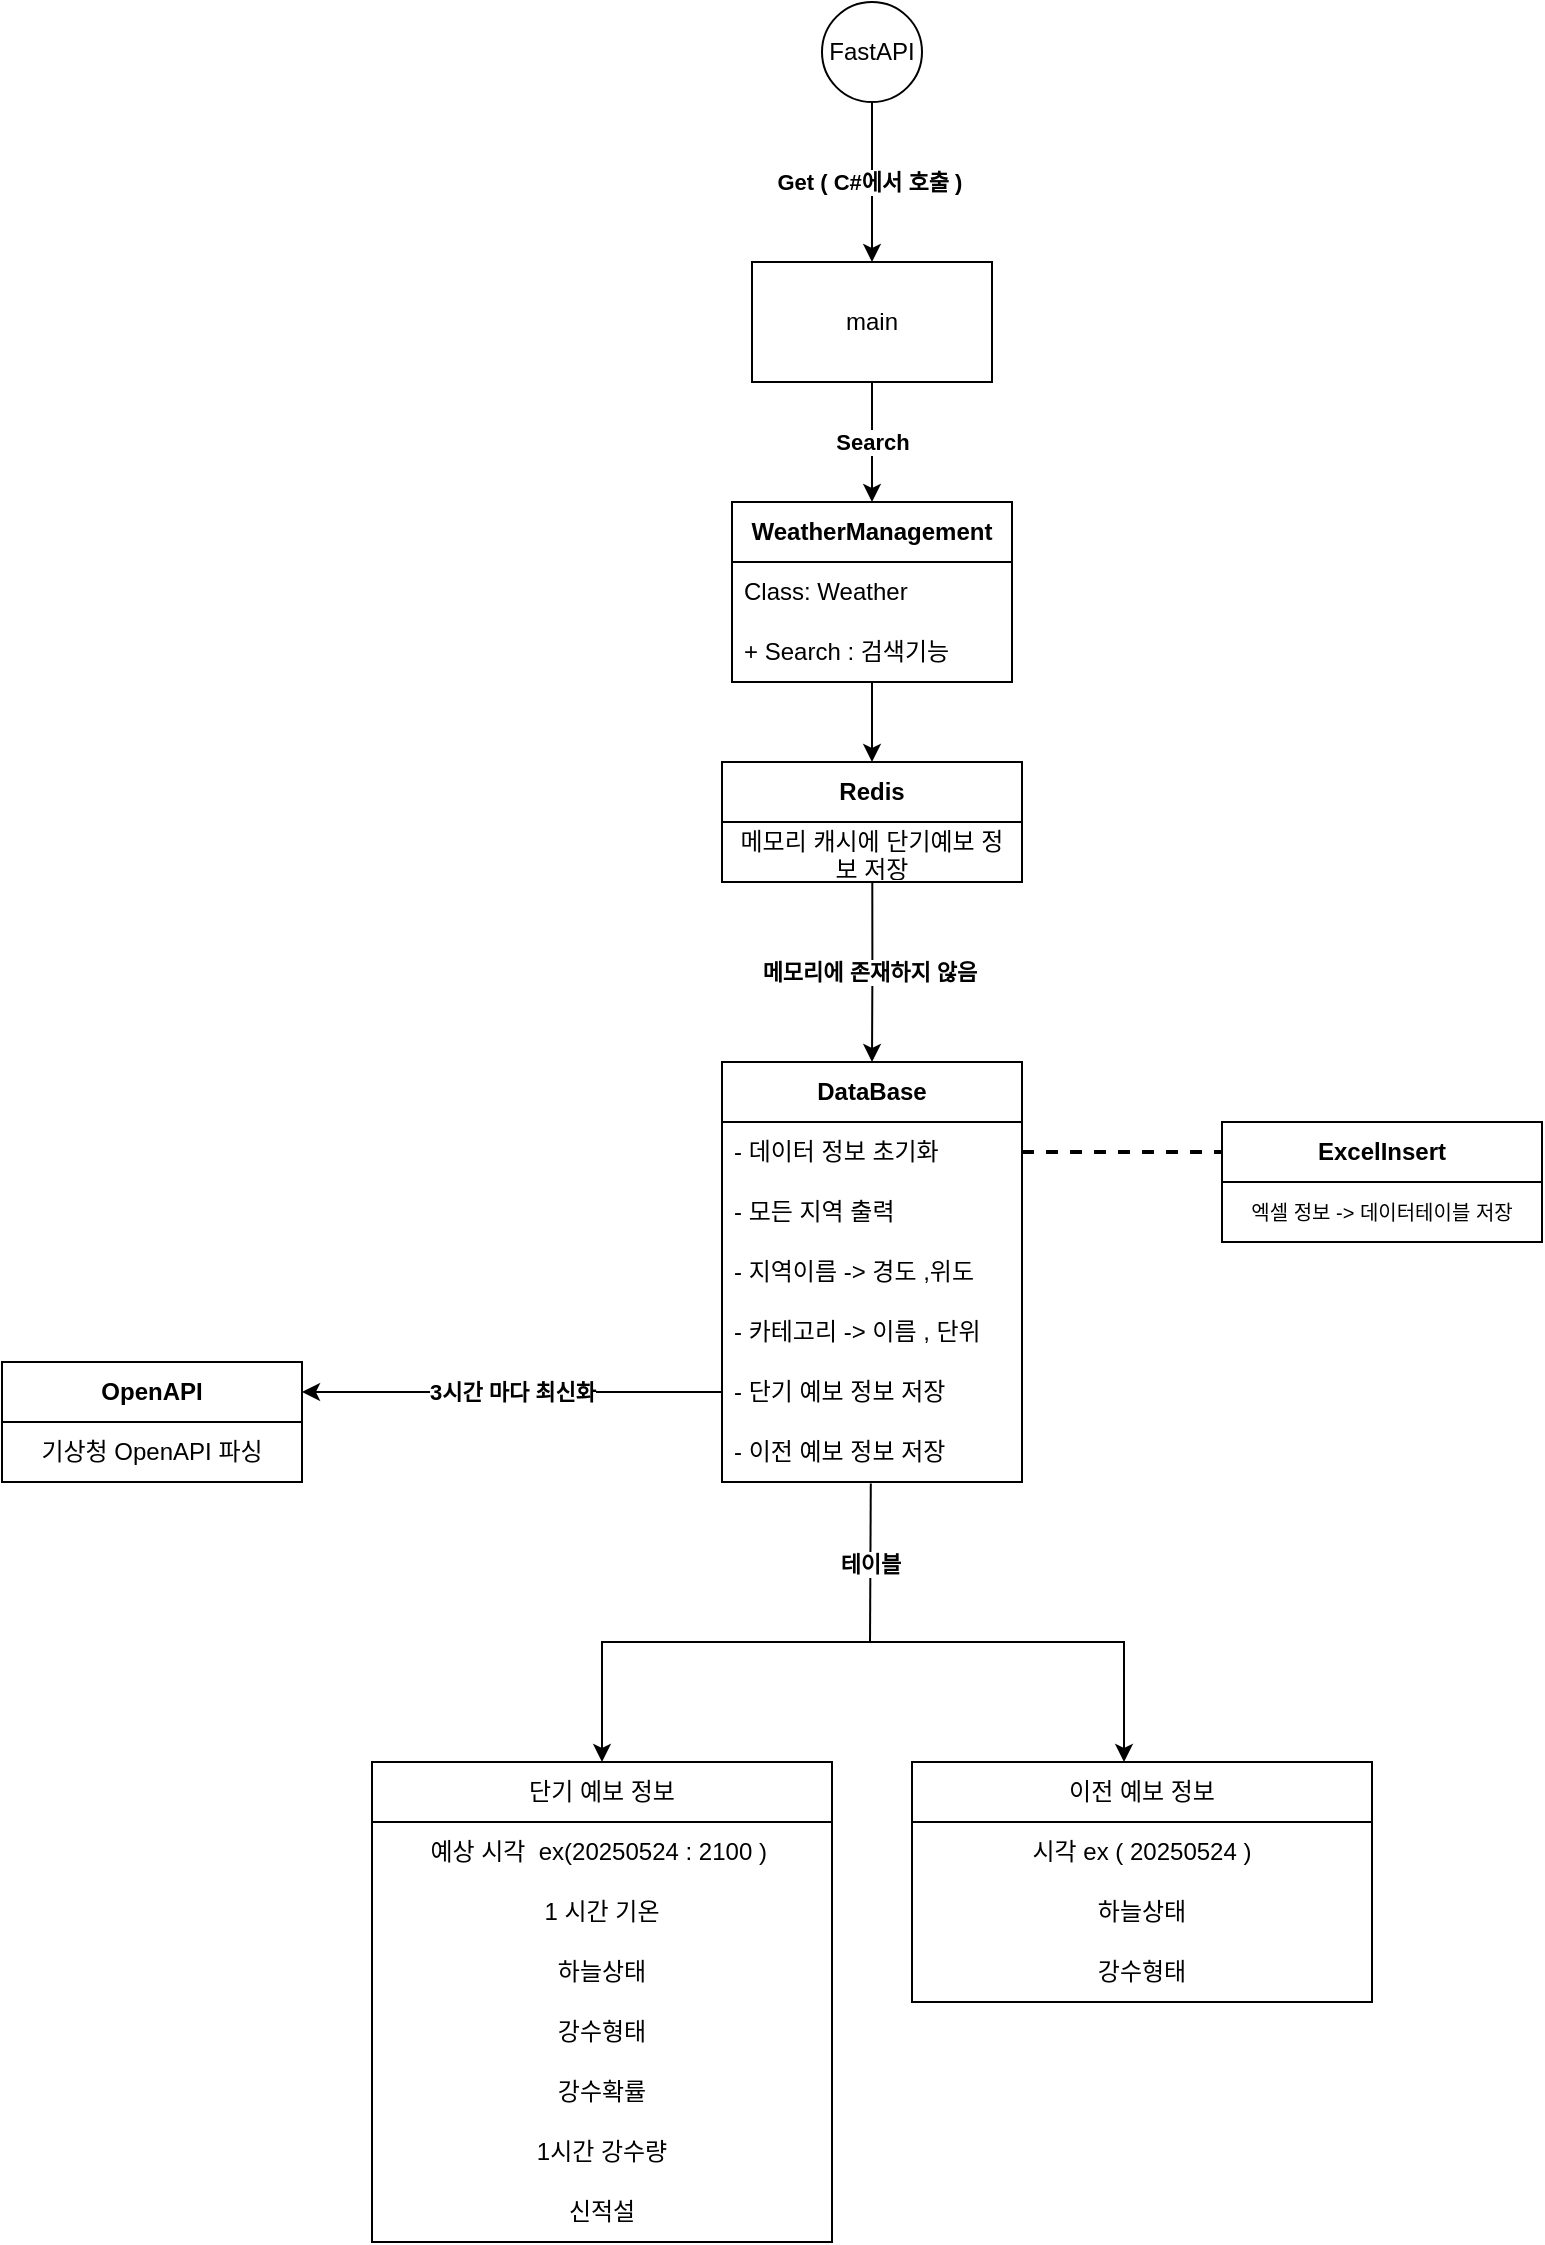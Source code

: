 <mxfile version="27.0.6">
  <diagram name="페이지-1" id="whLFLDpv9hWIQBEOgnWq">
    <mxGraphModel dx="1426" dy="785" grid="1" gridSize="10" guides="1" tooltips="1" connect="1" arrows="1" fold="1" page="1" pageScale="1" pageWidth="827" pageHeight="1169" math="0" shadow="0">
      <root>
        <mxCell id="0" />
        <mxCell id="1" parent="0" />
        <mxCell id="lGSin_4eT-B3Pep32u-L-1" value="FastAPI" style="ellipse;whiteSpace=wrap;html=1;aspect=fixed;" parent="1" vertex="1">
          <mxGeometry x="440" y="20" width="50" height="50" as="geometry" />
        </mxCell>
        <mxCell id="lGSin_4eT-B3Pep32u-L-7" value="main" style="rounded=0;whiteSpace=wrap;html=1;" parent="1" vertex="1">
          <mxGeometry x="405" y="150" width="120" height="60" as="geometry" />
        </mxCell>
        <mxCell id="lGSin_4eT-B3Pep32u-L-9" value="" style="endArrow=classic;html=1;rounded=0;exitX=0.5;exitY=1;exitDx=0;exitDy=0;entryX=0.5;entryY=0;entryDx=0;entryDy=0;" parent="1" source="lGSin_4eT-B3Pep32u-L-1" target="lGSin_4eT-B3Pep32u-L-7" edge="1">
          <mxGeometry relative="1" as="geometry">
            <mxPoint x="520" y="270" as="sourcePoint" />
            <mxPoint x="620" y="270" as="targetPoint" />
          </mxGeometry>
        </mxCell>
        <mxCell id="lGSin_4eT-B3Pep32u-L-10" value="Get ( C#에서 호출 )&amp;nbsp;" style="edgeLabel;resizable=0;html=1;;align=center;verticalAlign=middle;fontStyle=1" parent="lGSin_4eT-B3Pep32u-L-9" connectable="0" vertex="1">
          <mxGeometry relative="1" as="geometry" />
        </mxCell>
        <mxCell id="lGSin_4eT-B3Pep32u-L-11" value="&lt;b&gt;DataBase&lt;/b&gt;" style="swimlane;fontStyle=0;childLayout=stackLayout;horizontal=1;startSize=30;horizontalStack=0;resizeParent=1;resizeParentMax=0;resizeLast=0;collapsible=1;marginBottom=0;whiteSpace=wrap;html=1;" parent="1" vertex="1">
          <mxGeometry x="390" y="550" width="150" height="210" as="geometry" />
        </mxCell>
        <mxCell id="lGSin_4eT-B3Pep32u-L-13" value="- 데이터 정보 초기화&amp;nbsp;" style="text;strokeColor=none;fillColor=none;align=left;verticalAlign=middle;spacingLeft=4;spacingRight=4;overflow=hidden;points=[[0,0.5],[1,0.5]];portConstraint=eastwest;rotatable=0;whiteSpace=wrap;html=1;" parent="lGSin_4eT-B3Pep32u-L-11" vertex="1">
          <mxGeometry y="30" width="150" height="30" as="geometry" />
        </mxCell>
        <mxCell id="lGSin_4eT-B3Pep32u-L-14" value="- 모든 지역 출력" style="text;strokeColor=none;fillColor=none;align=left;verticalAlign=middle;spacingLeft=4;spacingRight=4;overflow=hidden;points=[[0,0.5],[1,0.5]];portConstraint=eastwest;rotatable=0;whiteSpace=wrap;html=1;" parent="lGSin_4eT-B3Pep32u-L-11" vertex="1">
          <mxGeometry y="60" width="150" height="30" as="geometry" />
        </mxCell>
        <mxCell id="lGSin_4eT-B3Pep32u-L-19" value="- 지역이름 -&amp;gt; 경도 ,위도" style="text;strokeColor=none;fillColor=none;align=left;verticalAlign=middle;spacingLeft=4;spacingRight=4;overflow=hidden;points=[[0,0.5],[1,0.5]];portConstraint=eastwest;rotatable=0;whiteSpace=wrap;html=1;" parent="lGSin_4eT-B3Pep32u-L-11" vertex="1">
          <mxGeometry y="90" width="150" height="30" as="geometry" />
        </mxCell>
        <mxCell id="lGSin_4eT-B3Pep32u-L-20" value="- 카테고리 -&amp;gt; 이름 , 단위&amp;nbsp;" style="text;strokeColor=none;fillColor=none;align=left;verticalAlign=middle;spacingLeft=4;spacingRight=4;overflow=hidden;points=[[0,0.5],[1,0.5]];portConstraint=eastwest;rotatable=0;whiteSpace=wrap;html=1;" parent="lGSin_4eT-B3Pep32u-L-11" vertex="1">
          <mxGeometry y="120" width="150" height="30" as="geometry" />
        </mxCell>
        <mxCell id="lGSin_4eT-B3Pep32u-L-21" value="- 단기 예보 정보 저장&amp;nbsp;" style="text;strokeColor=none;fillColor=none;align=left;verticalAlign=middle;spacingLeft=4;spacingRight=4;overflow=hidden;points=[[0,0.5],[1,0.5]];portConstraint=eastwest;rotatable=0;whiteSpace=wrap;html=1;" parent="lGSin_4eT-B3Pep32u-L-11" vertex="1">
          <mxGeometry y="150" width="150" height="30" as="geometry" />
        </mxCell>
        <mxCell id="lGSin_4eT-B3Pep32u-L-22" value="- 이전 예보 정보 저장" style="text;strokeColor=none;fillColor=none;align=left;verticalAlign=middle;spacingLeft=4;spacingRight=4;overflow=hidden;points=[[0,0.5],[1,0.5]];portConstraint=eastwest;rotatable=0;whiteSpace=wrap;html=1;" parent="lGSin_4eT-B3Pep32u-L-11" vertex="1">
          <mxGeometry y="180" width="150" height="30" as="geometry" />
        </mxCell>
        <mxCell id="lGSin_4eT-B3Pep32u-L-57" style="edgeStyle=orthogonalEdgeStyle;rounded=0;orthogonalLoop=1;jettySize=auto;html=1;entryX=0.5;entryY=0;entryDx=0;entryDy=0;" parent="1" source="lGSin_4eT-B3Pep32u-L-15" target="lGSin_4eT-B3Pep32u-L-38" edge="1">
          <mxGeometry relative="1" as="geometry" />
        </mxCell>
        <mxCell id="lGSin_4eT-B3Pep32u-L-15" value="&lt;b&gt;WeatherManagement&lt;/b&gt;" style="swimlane;fontStyle=0;childLayout=stackLayout;horizontal=1;startSize=30;horizontalStack=0;resizeParent=1;resizeParentMax=0;resizeLast=0;collapsible=1;marginBottom=0;whiteSpace=wrap;html=1;" parent="1" vertex="1">
          <mxGeometry x="395" y="270" width="140" height="90" as="geometry" />
        </mxCell>
        <mxCell id="lGSin_4eT-B3Pep32u-L-16" value="Class: Weather" style="text;strokeColor=none;fillColor=none;align=left;verticalAlign=middle;spacingLeft=4;spacingRight=4;overflow=hidden;points=[[0,0.5],[1,0.5]];portConstraint=eastwest;rotatable=0;whiteSpace=wrap;html=1;" parent="lGSin_4eT-B3Pep32u-L-15" vertex="1">
          <mxGeometry y="30" width="140" height="30" as="geometry" />
        </mxCell>
        <mxCell id="lGSin_4eT-B3Pep32u-L-17" value="+ Search : 검색기능" style="text;strokeColor=none;fillColor=none;align=left;verticalAlign=middle;spacingLeft=4;spacingRight=4;overflow=hidden;points=[[0,0.5],[1,0.5]];portConstraint=eastwest;rotatable=0;whiteSpace=wrap;html=1;" parent="lGSin_4eT-B3Pep32u-L-15" vertex="1">
          <mxGeometry y="60" width="140" height="30" as="geometry" />
        </mxCell>
        <mxCell id="lGSin_4eT-B3Pep32u-L-23" value="" style="endArrow=classic;html=1;rounded=0;exitX=0.5;exitY=1;exitDx=0;exitDy=0;entryX=0.5;entryY=0;entryDx=0;entryDy=0;" parent="1" source="lGSin_4eT-B3Pep32u-L-7" target="lGSin_4eT-B3Pep32u-L-15" edge="1">
          <mxGeometry relative="1" as="geometry">
            <mxPoint x="590" y="220" as="sourcePoint" />
            <mxPoint x="590" y="300" as="targetPoint" />
          </mxGeometry>
        </mxCell>
        <mxCell id="lGSin_4eT-B3Pep32u-L-24" value="Search" style="edgeLabel;resizable=0;html=1;;align=center;verticalAlign=middle;fontStyle=1" parent="lGSin_4eT-B3Pep32u-L-23" connectable="0" vertex="1">
          <mxGeometry relative="1" as="geometry" />
        </mxCell>
        <mxCell id="lGSin_4eT-B3Pep32u-L-26" value="&lt;font&gt;&lt;b&gt;ExcelInsert&lt;/b&gt;&lt;/font&gt;" style="swimlane;fontStyle=0;childLayout=stackLayout;horizontal=1;startSize=30;horizontalStack=0;resizeParent=1;resizeParentMax=0;resizeLast=0;collapsible=1;marginBottom=0;whiteSpace=wrap;html=1;" parent="1" vertex="1">
          <mxGeometry x="640" y="580" width="160" height="60" as="geometry" />
        </mxCell>
        <mxCell id="lGSin_4eT-B3Pep32u-L-27" value="&lt;font style=&quot;font-size: 10px;&quot;&gt;엑셀 정보 -&amp;gt; 데이터테이블 저장&lt;/font&gt;" style="text;strokeColor=none;fillColor=none;align=center;verticalAlign=middle;spacingLeft=4;spacingRight=4;overflow=hidden;points=[[0,0.5],[1,0.5]];portConstraint=eastwest;rotatable=0;whiteSpace=wrap;html=1;" parent="lGSin_4eT-B3Pep32u-L-26" vertex="1">
          <mxGeometry y="30" width="160" height="30" as="geometry" />
        </mxCell>
        <mxCell id="lGSin_4eT-B3Pep32u-L-31" value="&lt;b&gt;OpenAPI&lt;/b&gt;" style="swimlane;fontStyle=0;childLayout=stackLayout;horizontal=1;startSize=30;horizontalStack=0;resizeParent=1;resizeParentMax=0;resizeLast=0;collapsible=1;marginBottom=0;whiteSpace=wrap;html=1;" parent="1" vertex="1">
          <mxGeometry x="30" y="700" width="150" height="60" as="geometry" />
        </mxCell>
        <mxCell id="lGSin_4eT-B3Pep32u-L-32" value="기상청 OpenAPI 파싱" style="text;strokeColor=none;fillColor=none;align=center;verticalAlign=middle;spacingLeft=4;spacingRight=4;overflow=hidden;points=[[0,0.5],[1,0.5]];portConstraint=eastwest;rotatable=0;whiteSpace=wrap;html=1;" parent="lGSin_4eT-B3Pep32u-L-31" vertex="1">
          <mxGeometry y="30" width="150" height="30" as="geometry" />
        </mxCell>
        <mxCell id="lGSin_4eT-B3Pep32u-L-38" value="&lt;b&gt;Redis&lt;/b&gt;" style="swimlane;fontStyle=0;childLayout=stackLayout;horizontal=1;startSize=30;horizontalStack=0;resizeParent=1;resizeParentMax=0;resizeLast=0;collapsible=1;marginBottom=0;whiteSpace=wrap;html=1;" parent="1" vertex="1">
          <mxGeometry x="390" y="400" width="150" height="60" as="geometry" />
        </mxCell>
        <mxCell id="lGSin_4eT-B3Pep32u-L-39" value="메모리 캐시에 단기예보 정보 저장" style="text;strokeColor=none;fillColor=none;align=center;verticalAlign=middle;spacingLeft=4;spacingRight=4;overflow=hidden;points=[[0,0.5],[1,0.5]];portConstraint=eastwest;rotatable=0;whiteSpace=wrap;html=1;" parent="lGSin_4eT-B3Pep32u-L-38" vertex="1">
          <mxGeometry y="30" width="150" height="30" as="geometry" />
        </mxCell>
        <mxCell id="lGSin_4eT-B3Pep32u-L-59" value="&lt;b&gt;3시간 마다 최신화&lt;/b&gt;" style="edgeStyle=orthogonalEdgeStyle;rounded=0;orthogonalLoop=1;jettySize=auto;html=1;entryX=1;entryY=0.25;entryDx=0;entryDy=0;" parent="1" source="lGSin_4eT-B3Pep32u-L-21" target="lGSin_4eT-B3Pep32u-L-31" edge="1">
          <mxGeometry relative="1" as="geometry">
            <mxPoint x="460" y="810" as="targetPoint" />
            <Array as="points">
              <mxPoint x="230" y="715" />
              <mxPoint x="230" y="715" />
            </Array>
          </mxGeometry>
        </mxCell>
        <mxCell id="lGSin_4eT-B3Pep32u-L-61" style="edgeStyle=orthogonalEdgeStyle;rounded=0;orthogonalLoop=1;jettySize=auto;html=1;exitX=1;exitY=0.5;exitDx=0;exitDy=0;entryX=0;entryY=0.25;entryDx=0;entryDy=0;endArrow=none;startFill=0;strokeWidth=2;dashed=1;" parent="1" source="lGSin_4eT-B3Pep32u-L-13" target="lGSin_4eT-B3Pep32u-L-26" edge="1">
          <mxGeometry relative="1" as="geometry" />
        </mxCell>
        <mxCell id="lGSin_4eT-B3Pep32u-L-63" value="&lt;b&gt;메모리에 존재하지 않음&amp;nbsp;&lt;/b&gt;" style="edgeStyle=orthogonalEdgeStyle;rounded=0;orthogonalLoop=1;jettySize=auto;html=1;entryX=0.5;entryY=0;entryDx=0;entryDy=0;exitX=0.501;exitY=1.009;exitDx=0;exitDy=0;exitPerimeter=0;" parent="1" source="lGSin_4eT-B3Pep32u-L-39" target="lGSin_4eT-B3Pep32u-L-11" edge="1">
          <mxGeometry relative="1" as="geometry">
            <mxPoint x="470" y="470" as="sourcePoint" />
          </mxGeometry>
        </mxCell>
        <mxCell id="lGSin_4eT-B3Pep32u-L-64" value="단기 예보 정보" style="swimlane;fontStyle=0;childLayout=stackLayout;horizontal=1;startSize=30;horizontalStack=0;resizeParent=1;resizeParentMax=0;resizeLast=0;collapsible=1;marginBottom=0;whiteSpace=wrap;html=1;" parent="1" vertex="1">
          <mxGeometry x="215" y="900" width="230" height="240" as="geometry" />
        </mxCell>
        <mxCell id="lGSin_4eT-B3Pep32u-L-65" value="예상 시각&amp;nbsp; ex(20250524 : 2100 )&amp;nbsp;" style="text;strokeColor=none;fillColor=none;align=center;verticalAlign=middle;spacingLeft=4;spacingRight=4;overflow=hidden;points=[[0,0.5],[1,0.5]];portConstraint=eastwest;rotatable=0;whiteSpace=wrap;html=1;" parent="lGSin_4eT-B3Pep32u-L-64" vertex="1">
          <mxGeometry y="30" width="230" height="30" as="geometry" />
        </mxCell>
        <mxCell id="lGSin_4eT-B3Pep32u-L-66" value="1 시간 기온" style="text;strokeColor=none;fillColor=none;align=center;verticalAlign=middle;spacingLeft=4;spacingRight=4;overflow=hidden;points=[[0,0.5],[1,0.5]];portConstraint=eastwest;rotatable=0;whiteSpace=wrap;html=1;" parent="lGSin_4eT-B3Pep32u-L-64" vertex="1">
          <mxGeometry y="60" width="230" height="30" as="geometry" />
        </mxCell>
        <mxCell id="lGSin_4eT-B3Pep32u-L-67" value="하늘상태" style="text;strokeColor=none;fillColor=none;align=center;verticalAlign=middle;spacingLeft=4;spacingRight=4;overflow=hidden;points=[[0,0.5],[1,0.5]];portConstraint=eastwest;rotatable=0;whiteSpace=wrap;html=1;" parent="lGSin_4eT-B3Pep32u-L-64" vertex="1">
          <mxGeometry y="90" width="230" height="30" as="geometry" />
        </mxCell>
        <mxCell id="lGSin_4eT-B3Pep32u-L-68" value="강수형태" style="text;strokeColor=none;fillColor=none;align=center;verticalAlign=middle;spacingLeft=4;spacingRight=4;overflow=hidden;points=[[0,0.5],[1,0.5]];portConstraint=eastwest;rotatable=0;whiteSpace=wrap;html=1;" parent="lGSin_4eT-B3Pep32u-L-64" vertex="1">
          <mxGeometry y="120" width="230" height="30" as="geometry" />
        </mxCell>
        <mxCell id="lGSin_4eT-B3Pep32u-L-69" value="강수확률" style="text;strokeColor=none;fillColor=none;align=center;verticalAlign=middle;spacingLeft=4;spacingRight=4;overflow=hidden;points=[[0,0.5],[1,0.5]];portConstraint=eastwest;rotatable=0;whiteSpace=wrap;html=1;" parent="lGSin_4eT-B3Pep32u-L-64" vertex="1">
          <mxGeometry y="150" width="230" height="30" as="geometry" />
        </mxCell>
        <mxCell id="lGSin_4eT-B3Pep32u-L-70" value="1시간 강수량" style="text;strokeColor=none;fillColor=none;align=center;verticalAlign=middle;spacingLeft=4;spacingRight=4;overflow=hidden;points=[[0,0.5],[1,0.5]];portConstraint=eastwest;rotatable=0;whiteSpace=wrap;html=1;" parent="lGSin_4eT-B3Pep32u-L-64" vertex="1">
          <mxGeometry y="180" width="230" height="30" as="geometry" />
        </mxCell>
        <mxCell id="lGSin_4eT-B3Pep32u-L-71" value="신적설" style="text;strokeColor=none;fillColor=none;align=center;verticalAlign=middle;spacingLeft=4;spacingRight=4;overflow=hidden;points=[[0,0.5],[1,0.5]];portConstraint=eastwest;rotatable=0;whiteSpace=wrap;html=1;" parent="lGSin_4eT-B3Pep32u-L-64" vertex="1">
          <mxGeometry y="210" width="230" height="30" as="geometry" />
        </mxCell>
        <mxCell id="lGSin_4eT-B3Pep32u-L-73" value="이전 예보 정보" style="swimlane;fontStyle=0;childLayout=stackLayout;horizontal=1;startSize=30;horizontalStack=0;resizeParent=1;resizeParentMax=0;resizeLast=0;collapsible=1;marginBottom=0;whiteSpace=wrap;html=1;" parent="1" vertex="1">
          <mxGeometry x="485" y="900" width="230" height="120" as="geometry" />
        </mxCell>
        <mxCell id="lGSin_4eT-B3Pep32u-L-74" value="시각 ex ( 20250524 )" style="text;strokeColor=none;fillColor=none;align=center;verticalAlign=middle;spacingLeft=4;spacingRight=4;overflow=hidden;points=[[0,0.5],[1,0.5]];portConstraint=eastwest;rotatable=0;whiteSpace=wrap;html=1;" parent="lGSin_4eT-B3Pep32u-L-73" vertex="1">
          <mxGeometry y="30" width="230" height="30" as="geometry" />
        </mxCell>
        <mxCell id="lGSin_4eT-B3Pep32u-L-76" value="하늘상태" style="text;strokeColor=none;fillColor=none;align=center;verticalAlign=middle;spacingLeft=4;spacingRight=4;overflow=hidden;points=[[0,0.5],[1,0.5]];portConstraint=eastwest;rotatable=0;whiteSpace=wrap;html=1;" parent="lGSin_4eT-B3Pep32u-L-73" vertex="1">
          <mxGeometry y="60" width="230" height="30" as="geometry" />
        </mxCell>
        <mxCell id="lGSin_4eT-B3Pep32u-L-77" value="강수형태" style="text;strokeColor=none;fillColor=none;align=center;verticalAlign=middle;spacingLeft=4;spacingRight=4;overflow=hidden;points=[[0,0.5],[1,0.5]];portConstraint=eastwest;rotatable=0;whiteSpace=wrap;html=1;" parent="lGSin_4eT-B3Pep32u-L-73" vertex="1">
          <mxGeometry y="90" width="230" height="30" as="geometry" />
        </mxCell>
        <mxCell id="lGSin_4eT-B3Pep32u-L-81" style="edgeStyle=orthogonalEdgeStyle;rounded=0;orthogonalLoop=1;jettySize=auto;html=1;exitX=0.5;exitY=0;exitDx=0;exitDy=0;startArrow=classic;startFill=1;" parent="1" source="lGSin_4eT-B3Pep32u-L-64" edge="1">
          <mxGeometry relative="1" as="geometry">
            <mxPoint x="415" y="850" as="sourcePoint" />
            <mxPoint x="591.01" y="900" as="targetPoint" />
            <Array as="points">
              <mxPoint x="335" y="840" />
              <mxPoint x="595" y="840" />
            </Array>
          </mxGeometry>
        </mxCell>
        <mxCell id="lGSin_4eT-B3Pep32u-L-83" value="&lt;b&gt;테이블&lt;/b&gt;" style="endArrow=none;html=1;rounded=0;entryX=0.496;entryY=1.025;entryDx=0;entryDy=0;entryPerimeter=0;" parent="1" target="lGSin_4eT-B3Pep32u-L-22" edge="1">
          <mxGeometry width="50" height="50" relative="1" as="geometry">
            <mxPoint x="464" y="840" as="sourcePoint" />
            <mxPoint x="464" y="770" as="targetPoint" />
          </mxGeometry>
        </mxCell>
      </root>
    </mxGraphModel>
  </diagram>
</mxfile>

